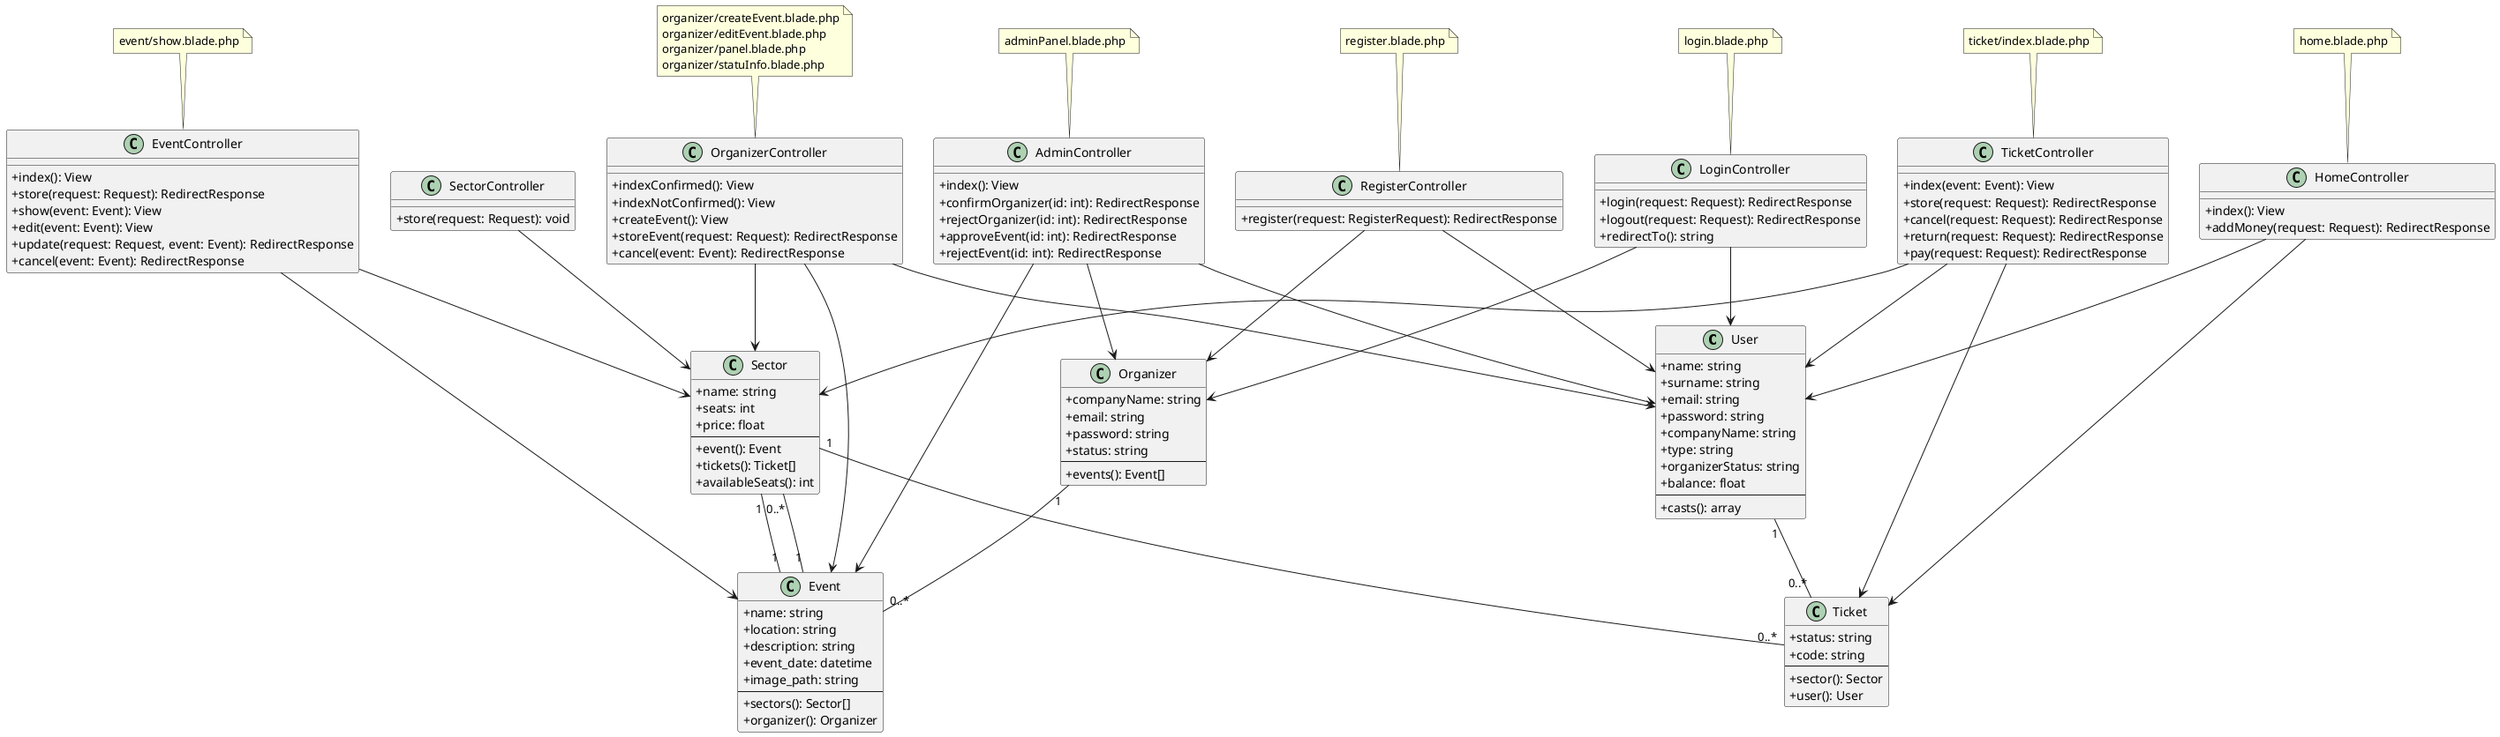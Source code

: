 @startuml
skinparam classAttributeIconSize 0

' ----- MODELE -----
class User {
    +name: string
    +surname: string
    +email: string
    +password: string
    +companyName: string
    +type: string
    +organizerStatus: string
    +balance: float
    --
    +casts(): array
}

class Ticket {
    +status: string
    +code: string
    --
    +sector(): Sector
    +user(): User
}

class Sector {
    +name: string
    +seats: int
    +price: float
    --
    +event(): Event
    +tickets(): Ticket[]
    +availableSeats(): int
}

class Organizer {
    +companyName: string
    +email: string
    +password: string
    +status: string
    --
    +events(): Event[]
}

class Event {
    +name: string
    +location: string
    +description: string
    +event_date: datetime
    +image_path: string
    --
    +sectors(): Sector[]
    +organizer(): Organizer
}

' ----- RELACJE MODELE -----
User "1" -- "0..*" Ticket
Sector "1" -- "0..*" Ticket
Sector "1" -- "1" Event
Organizer "1" -- "0..*" Event
Event "1" -- "0..*" Sector

' ----- KONTROLERY -----

class TicketController {
    +index(event: Event): View
    +store(request: Request): RedirectResponse
    +cancel(request: Request): RedirectResponse
    +return(request: Request): RedirectResponse
    +pay(request: Request): RedirectResponse
}

class SectorController {
    +store(request: Request): void
}

class OrganizerController {
    +indexConfirmed(): View
    +indexNotConfirmed(): View
    +createEvent(): View
    +storeEvent(request: Request): RedirectResponse
    +cancel(event: Event): RedirectResponse
}

class HomeController {
    +index(): View
    +addMoney(request: Request): RedirectResponse
}

class EventController {
    +index(): View
    +store(request: Request): RedirectResponse
    +show(event: Event): View
    +edit(event: Event): View
    +update(request: Request, event: Event): RedirectResponse
    +cancel(event: Event): RedirectResponse
}

class AdminController {
    +index(): View
    +confirmOrganizer(id: int): RedirectResponse
    +rejectOrganizer(id: int): RedirectResponse
    +approveEvent(id: int): RedirectResponse
    +rejectEvent(id: int): RedirectResponse
}

class LoginController {
    +login(request: Request): RedirectResponse
    +logout(request: Request): RedirectResponse
    +redirectTo(): string
}

class RegisterController {
    +register(request: RegisterRequest): RedirectResponse
}

' ----- RELACJE KONTROLER-MODEL -----
TicketController --> Ticket
TicketController --> Sector
TicketController --> User
SectorController --> Sector
OrganizerController --> Event
OrganizerController --> Sector
OrganizerController --> User
HomeController --> Ticket
HomeController --> User
EventController --> Event
EventController --> Sector
AdminController --> Event
AdminController --> Organizer
AdminController --> User
LoginController --> User
LoginController --> Organizer
RegisterController --> User
RegisterController --> Organizer

note top of LoginController
 login.blade.php
end note

note top of RegisterController
 register.blade.php
end note

note top of AdminController
 adminPanel.blade.php
end note

note top of OrganizerController
 organizer/createEvent.blade.php
 organizer/editEvent.blade.php
 organizer/panel.blade.php
 organizer/statuInfo.blade.php
end note

note top of EventController
 event/show.blade.php
end note

note top of TicketController
 ticket/index.blade.php
end note

note top of HomeController
 home.blade.php
end note

@enduml

